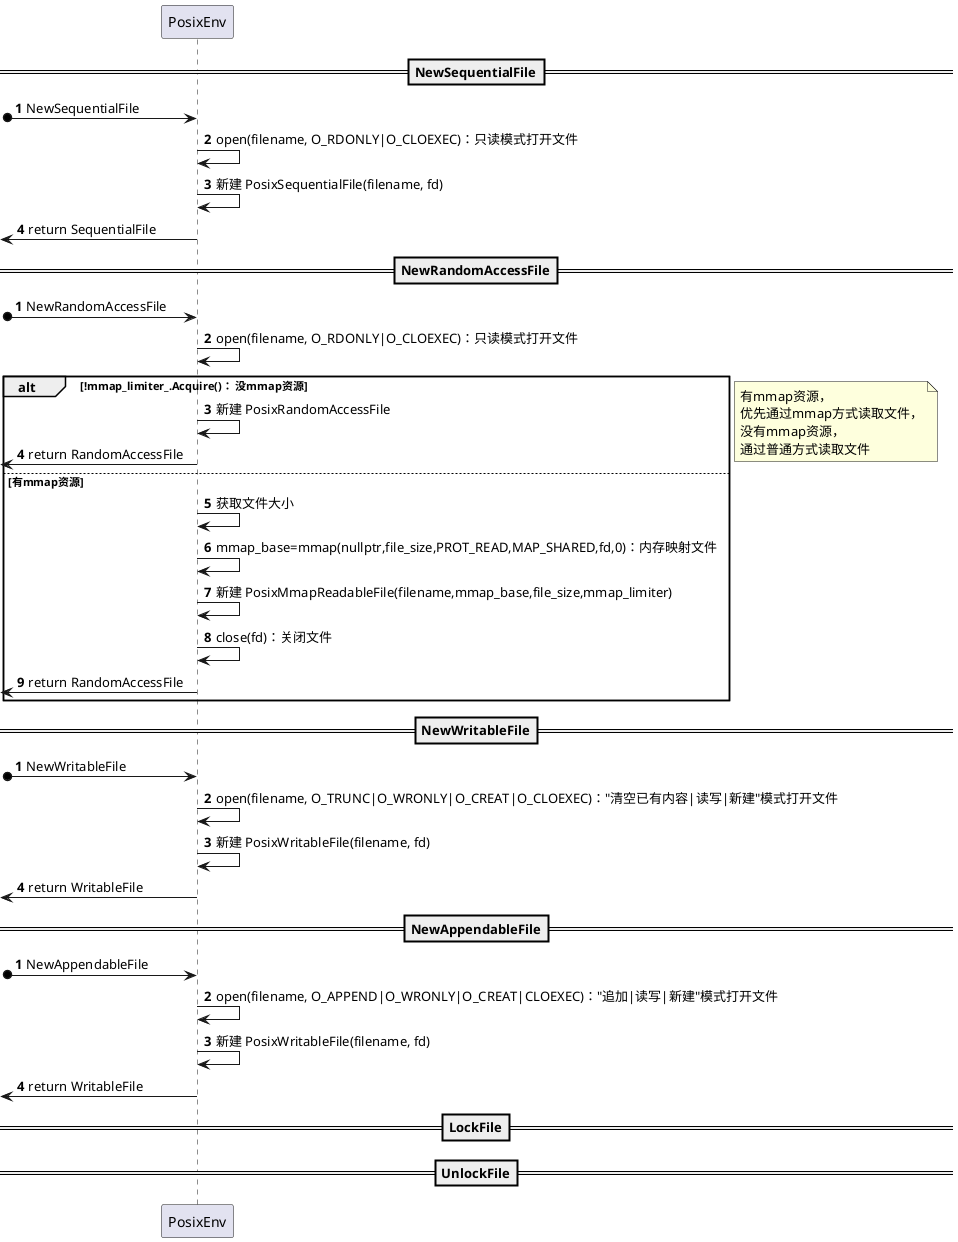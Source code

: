 @startuml
'https://plantuml.com/sequence-diagram

==NewSequentialFile==
autonumber
[o-> PosixEnv: NewSequentialFile
PosixEnv -> PosixEnv:open(filename, O_RDONLY|O_CLOEXEC)：只读模式打开文件
PosixEnv -> PosixEnv: 新建 PosixSequentialFile(filename, fd)
[<- PosixEnv: return SequentialFile

==NewRandomAccessFile==
autonumber
[o-> PosixEnv: NewRandomAccessFile
PosixEnv -> PosixEnv: open(filename, O_RDONLY|O_CLOEXEC)：只读模式打开文件
alt !mmap_limiter_.Acquire()： 没mmap资源
    PosixEnv -> PosixEnv: 新建 PosixRandomAccessFile
    [<- PosixEnv: return RandomAccessFile
else 有mmap资源
    PosixEnv -> PosixEnv: 获取文件大小
    PosixEnv -> PosixEnv: mmap_base=mmap(nullptr,file_size,PROT_READ,MAP_SHARED,fd,0)：内存映射文件
    PosixEnv -> PosixEnv: 新建 PosixMmapReadableFile(filename,mmap_base,file_size,mmap_limiter)
    PosixEnv -> PosixEnv: close(fd)：关闭文件
    [<- PosixEnv: return RandomAccessFile
end
note right
    有mmap资源，
    优先通过mmap方式读取文件，
    没有mmap资源，
    通过普通方式读取文件
end note

==NewWritableFile==
autonumber
[o-> PosixEnv: NewWritableFile
PosixEnv -> PosixEnv:open(filename, O_TRUNC|O_WRONLY|O_CREAT|O_CLOEXEC)："清空已有内容|读写|新建"模式打开文件
PosixEnv -> PosixEnv: 新建 PosixWritableFile(filename, fd)
[<- PosixEnv: return WritableFile

==NewAppendableFile==
autonumber
[o-> PosixEnv: NewAppendableFile
PosixEnv -> PosixEnv:open(filename, O_APPEND|O_WRONLY|O_CREAT|CLOEXEC)："追加|读写|新建"模式打开文件
PosixEnv -> PosixEnv: 新建 PosixWritableFile(filename, fd)
[<- PosixEnv: return WritableFile

==LockFile==
'todo
==UnlockFile==
'todo

@enduml